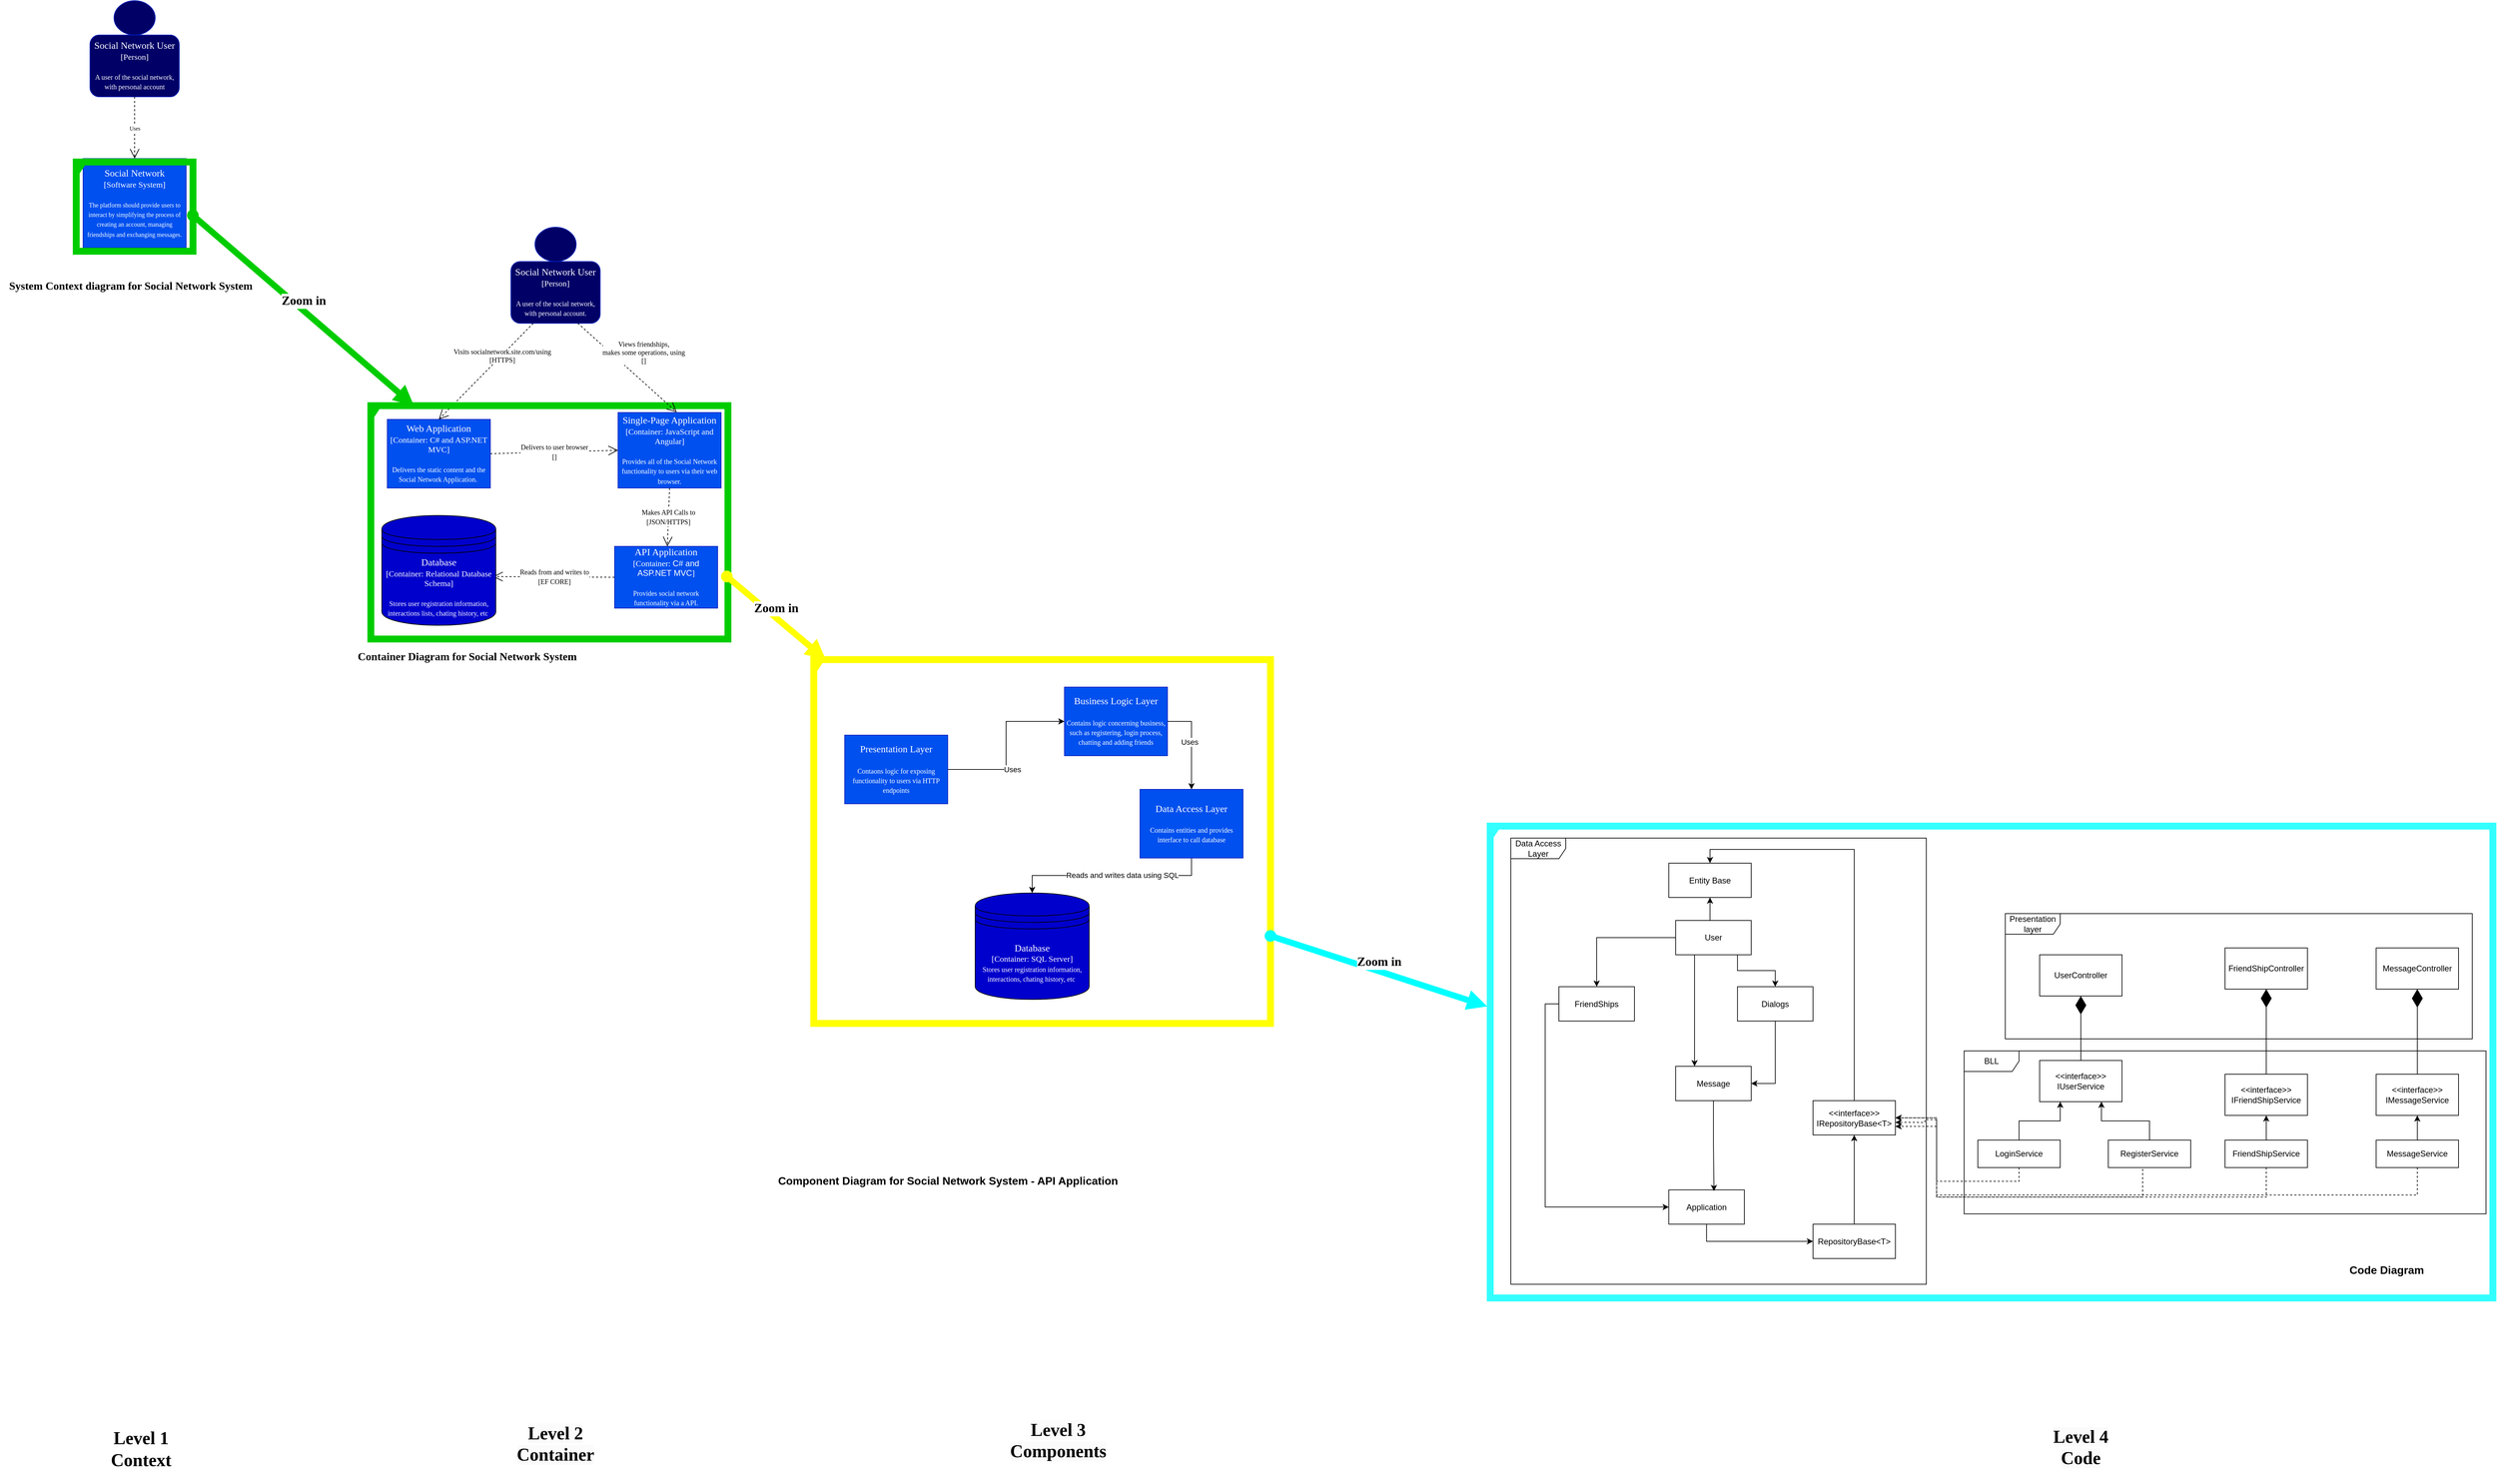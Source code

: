 <mxfile version="22.0.3" type="device">
  <diagram name="Страница — 1" id="PFwNMbAUwVFmRPbhzIcL">
    <mxGraphModel dx="653" dy="877" grid="1" gridSize="10" guides="1" tooltips="1" connect="1" arrows="1" fold="1" page="1" pageScale="1" pageWidth="827" pageHeight="1169" math="0" shadow="0">
      <root>
        <mxCell id="0" />
        <mxCell id="1" parent="0" />
        <mxCell id="BY-3at06x09aHT966IcW-1" value="&lt;font face=&quot;Times New Roman&quot;&gt;&lt;font style=&quot;font-size: 14px;&quot;&gt;Social Network User&lt;/font&gt;&lt;br&gt;&lt;font style=&quot;font-size: 12px;&quot;&gt;[Person]&lt;br&gt;&lt;/font&gt;&lt;/font&gt;&lt;br&gt;&lt;font face=&quot;Verdana&quot; style=&quot;font-size: 10px;&quot;&gt;A user of the social network, with personal account&lt;/font&gt;" style="rounded=1;whiteSpace=wrap;html=1;fillColor=#000066;fontColor=#ffffff;strokeColor=#001DBC;" parent="1" vertex="1">
          <mxGeometry x="1151" y="70" width="130" height="90" as="geometry" />
        </mxCell>
        <mxCell id="BY-3at06x09aHT966IcW-2" value="" style="ellipse;whiteSpace=wrap;html=1;fillColor=#000066;fontColor=#ffffff;strokeColor=#001DBC;" parent="1" vertex="1">
          <mxGeometry x="1186" y="20" width="60" height="50" as="geometry" />
        </mxCell>
        <mxCell id="BY-3at06x09aHT966IcW-5" value="&lt;font face=&quot;Verdana&quot;&gt;&lt;span style=&quot;font-size: 8px;&quot;&gt;Uses&lt;/span&gt;&lt;/font&gt;" style="endArrow=open;endSize=12;dashed=1;html=1;rounded=0;exitX=0.5;exitY=1;exitDx=0;exitDy=0;" parent="1" source="BY-3at06x09aHT966IcW-1" edge="1">
          <mxGeometry width="160" relative="1" as="geometry">
            <mxPoint x="1151" y="190" as="sourcePoint" />
            <mxPoint x="1216" y="250" as="targetPoint" />
          </mxGeometry>
        </mxCell>
        <mxCell id="BY-3at06x09aHT966IcW-6" value="&lt;font style=&quot;&quot; face=&quot;Times New Roman&quot;&gt;&lt;span style=&quot;font-size: 14px;&quot;&gt;Social Network&lt;/span&gt;&lt;br&gt;&lt;font style=&quot;font-size: 12px;&quot;&gt;[Software System]&lt;/font&gt;&lt;/font&gt;&lt;br&gt;&lt;br&gt;&lt;font style=&quot;font-size: 9px;&quot;&gt;&lt;font style=&quot;font-size: 9px;&quot; face=&quot;Verdana&quot;&gt;The platform should provide users to interact by simplifying the process of creating an account, managing friendships and exchanging messages&lt;/font&gt;.&lt;/font&gt;" style="html=1;whiteSpace=wrap;fillColor=#0050ef;fontColor=#ffffff;strokeColor=#001DBC;" parent="1" vertex="1">
          <mxGeometry x="1141" y="250" width="150" height="130" as="geometry" />
        </mxCell>
        <mxCell id="BY-3at06x09aHT966IcW-10" value="&lt;font face=&quot;Times New Roman&quot; style=&quot;font-size: 18px;&quot;&gt;&lt;b&gt;Zoom in&lt;/b&gt;&lt;/font&gt;" style="html=1;verticalAlign=bottom;startArrow=oval;startFill=1;endArrow=block;startSize=8;curved=0;rounded=0;exitX=0.999;exitY=0.598;exitDx=0;exitDy=0;strokeWidth=9;strokeColor=#00CC00;exitPerimeter=0;" parent="1" source="BY-3at06x09aHT966IcW-58" target="BY-3at06x09aHT966IcW-32" edge="1">
          <mxGeometry width="60" relative="1" as="geometry">
            <mxPoint x="1300" y="680" as="sourcePoint" />
            <mxPoint x="1700" y="1090" as="targetPoint" />
          </mxGeometry>
        </mxCell>
        <mxCell id="BY-3at06x09aHT966IcW-11" value="System Context diagram for Social Network System" style="text;html=1;align=center;verticalAlign=middle;resizable=0;points=[];autosize=1;strokeColor=none;fillColor=none;fontStyle=1;fontFamily=Times New Roman;fontSize=16;" parent="1" vertex="1">
          <mxGeometry x="1020" y="420" width="380" height="30" as="geometry" />
        </mxCell>
        <mxCell id="BY-3at06x09aHT966IcW-12" value="Level 1&lt;br style=&quot;font-size: 26px;&quot;&gt;Context" style="text;html=1;align=center;verticalAlign=middle;resizable=0;points=[];autosize=1;strokeColor=none;fillColor=none;fontSize=26;fontStyle=1;fontFamily=Times New Roman;" parent="1" vertex="1">
          <mxGeometry x="1170" y="2090" width="110" height="80" as="geometry" />
        </mxCell>
        <mxCell id="BY-3at06x09aHT966IcW-18" value="&lt;font face=&quot;Times New Roman&quot;&gt;&lt;font style=&quot;font-size: 14px;&quot;&gt;Social Network User&lt;/font&gt;&lt;br&gt;[Person]&lt;br&gt;&lt;/font&gt;&lt;br&gt;&lt;font face=&quot;Verdana&quot; style=&quot;font-size: 10px;&quot;&gt;A user of the social network, with personal account.&lt;/font&gt;" style="rounded=1;whiteSpace=wrap;html=1;fillColor=#000066;fontColor=#ffffff;strokeColor=#001DBC;" parent="1" vertex="1">
          <mxGeometry x="1764" y="400" width="130" height="90" as="geometry" />
        </mxCell>
        <mxCell id="BY-3at06x09aHT966IcW-19" value="" style="ellipse;whiteSpace=wrap;html=1;fillColor=#000066;fontColor=#ffffff;strokeColor=#001DBC;" parent="1" vertex="1">
          <mxGeometry x="1799" y="350" width="60" height="50" as="geometry" />
        </mxCell>
        <mxCell id="BY-3at06x09aHT966IcW-22" value="&lt;font face=&quot;Verdana&quot;&gt;Visits socialnetwork.site.com/using&lt;br&gt;[HTTPS]&lt;br&gt;&lt;/font&gt;" style="endArrow=open;endSize=12;dashed=1;html=1;rounded=0;exitX=0.25;exitY=1;exitDx=0;exitDy=0;entryX=0.5;entryY=0;entryDx=0;entryDy=0;fontSize=10;" parent="1" source="BY-3at06x09aHT966IcW-18" target="BY-3at06x09aHT966IcW-23" edge="1">
          <mxGeometry x="-0.333" width="160" relative="1" as="geometry">
            <mxPoint x="1580" y="460" as="sourcePoint" />
            <mxPoint x="1659" y="640" as="targetPoint" />
            <mxPoint as="offset" />
          </mxGeometry>
        </mxCell>
        <mxCell id="BY-3at06x09aHT966IcW-23" value="&lt;font face=&quot;Times New Roman&quot; style=&quot;&quot;&gt;&lt;font style=&quot;font-size: 14px;&quot;&gt;Web Application&lt;/font&gt;&lt;br&gt;&lt;font style=&quot;font-size: 12px;&quot;&gt;[Container: C# and ASP.NET MVC]&lt;br&gt;&lt;/font&gt;&lt;/font&gt;&lt;font style=&quot;font-size: 11px;&quot;&gt;&lt;br&gt;&lt;/font&gt;&lt;font size=&quot;1&quot; face=&quot;Verdana&quot;&gt;Delivers the static content and the Social Network Application.&amp;nbsp;&lt;/font&gt;" style="html=1;whiteSpace=wrap;fillColor=#0050ef;fontColor=#ffffff;strokeColor=#001DBC;" parent="1" vertex="1">
          <mxGeometry x="1584" y="630" width="150" height="100" as="geometry" />
        </mxCell>
        <mxCell id="BY-3at06x09aHT966IcW-24" value="&lt;font face=&quot;Verdana&quot; style=&quot;font-size: 10px;&quot;&gt;Delivers to user browser&lt;br&gt;[]&lt;br&gt;&lt;/font&gt;" style="endArrow=open;endSize=12;dashed=1;html=1;rounded=0;exitX=1;exitY=0.5;exitDx=0;exitDy=0;entryX=0;entryY=0.5;entryDx=0;entryDy=0;" parent="1" source="BY-3at06x09aHT966IcW-23" target="BY-3at06x09aHT966IcW-25" edge="1">
          <mxGeometry x="0.004" width="160" relative="1" as="geometry">
            <mxPoint x="1470" y="570" as="sourcePoint" />
            <mxPoint x="1500" y="645" as="targetPoint" />
            <mxPoint as="offset" />
          </mxGeometry>
        </mxCell>
        <mxCell id="BY-3at06x09aHT966IcW-25" value="&lt;font face=&quot;Times New Roman&quot; style=&quot;&quot;&gt;&lt;font style=&quot;font-size: 14px;&quot;&gt;Single-Page Application&lt;/font&gt;&lt;br&gt;&lt;font style=&quot;font-size: 12px;&quot;&gt;[Container: JavaScript and Angular]&lt;br&gt;&lt;/font&gt;&lt;/font&gt;&lt;br&gt;&lt;font size=&quot;1&quot; face=&quot;Verdana&quot;&gt;Provides all of the Social Network functionality to users via their web browser.&lt;/font&gt;" style="html=1;whiteSpace=wrap;fillColor=#0050ef;fontColor=#ffffff;strokeColor=#001DBC;" parent="1" vertex="1">
          <mxGeometry x="1920" y="620" width="150" height="110" as="geometry" />
        </mxCell>
        <mxCell id="BY-3at06x09aHT966IcW-26" value="&lt;font face=&quot;Times New Roman&quot;&gt;&lt;font style=&quot;font-size: 14px;&quot;&gt;API Application&lt;/font&gt;&lt;br&gt;&lt;font style=&quot;font-size: 12px;&quot;&gt;[Container:&amp;nbsp;&lt;/font&gt;&lt;/font&gt;C# and ASP.NET MVC&lt;font face=&quot;Times New Roman&quot;&gt;&lt;font style=&quot;font-size: 12px;&quot;&gt;]&lt;br&gt;&lt;/font&gt;&lt;/font&gt;&lt;br&gt;&lt;font face=&quot;Verdana&quot;&gt;&lt;font size=&quot;1&quot; style=&quot;&quot;&gt;Provides social network functionality via a API&lt;/font&gt;&lt;font style=&quot;font-size: 11px;&quot;&gt;.&lt;/font&gt;&lt;/font&gt;" style="html=1;whiteSpace=wrap;fillColor=#0050ef;fontColor=#ffffff;strokeColor=#001DBC;" parent="1" vertex="1">
          <mxGeometry x="1915" y="815" width="150" height="90" as="geometry" />
        </mxCell>
        <mxCell id="BY-3at06x09aHT966IcW-27" value="&lt;font face=&quot;Verdana&quot; style=&quot;font-size: 10px;&quot;&gt;Makes API Calls to&lt;br&gt;[JSON/HTTPS]&lt;br&gt;&lt;/font&gt;" style="endArrow=open;endSize=12;dashed=1;html=1;rounded=0;exitX=0.5;exitY=1;exitDx=0;exitDy=0;" parent="1" source="BY-3at06x09aHT966IcW-25" target="BY-3at06x09aHT966IcW-26" edge="1">
          <mxGeometry width="160" relative="1" as="geometry">
            <mxPoint x="1410" y="790" as="sourcePoint" />
            <mxPoint x="1570" y="790" as="targetPoint" />
          </mxGeometry>
        </mxCell>
        <mxCell id="BY-3at06x09aHT966IcW-29" value="&lt;font face=&quot;Verdana&quot; style=&quot;font-size: 10px;&quot;&gt;Reads from and writes to&lt;br&gt;[EF CORE]&lt;br&gt;&lt;/font&gt;" style="endArrow=open;endSize=12;dashed=1;html=1;rounded=0;exitX=0;exitY=0.5;exitDx=0;exitDy=0;entryX=0.976;entryY=0.556;entryDx=0;entryDy=0;entryPerimeter=0;" parent="1" source="BY-3at06x09aHT966IcW-26" target="BY-3at06x09aHT966IcW-45" edge="1">
          <mxGeometry x="-0.001" width="160" relative="1" as="geometry">
            <mxPoint x="1420" y="770" as="sourcePoint" />
            <mxPoint x="1734" y="860.0" as="targetPoint" />
            <mxPoint as="offset" />
          </mxGeometry>
        </mxCell>
        <mxCell id="BY-3at06x09aHT966IcW-30" value="Container Diagram for Social Network System" style="text;html=1;align=center;verticalAlign=middle;resizable=0;points=[];autosize=1;strokeColor=none;fillColor=none;fontStyle=1;fontFamily=Times New Roman;fontSize=16;" parent="1" vertex="1">
          <mxGeometry x="1530" y="960" width="340" height="30" as="geometry" />
        </mxCell>
        <mxCell id="BY-3at06x09aHT966IcW-31" value="&lt;span style=&quot;color: rgb(0, 0, 0); font-family: &amp;quot;Times New Roman&amp;quot;; font-size: 26px; font-style: normal; font-variant-ligatures: normal; font-variant-caps: normal; font-weight: 700; letter-spacing: normal; orphans: 2; text-indent: 0px; text-transform: none; widows: 2; word-spacing: 0px; -webkit-text-stroke-width: 0px; background-color: rgb(251, 251, 251); text-decoration-thickness: initial; text-decoration-style: initial; text-decoration-color: initial; float: none; display: inline !important;&quot;&gt;Level 2&lt;/span&gt;&lt;br style=&quot;border-color: var(--border-color); color: rgb(0, 0, 0); font-family: &amp;quot;Times New Roman&amp;quot;; font-size: 26px; font-style: normal; font-variant-ligatures: normal; font-variant-caps: normal; font-weight: 700; letter-spacing: normal; orphans: 2; text-indent: 0px; text-transform: none; widows: 2; word-spacing: 0px; -webkit-text-stroke-width: 0px; background-color: rgb(251, 251, 251); text-decoration-thickness: initial; text-decoration-style: initial; text-decoration-color: initial;&quot;&gt;&lt;span style=&quot;color: rgb(0, 0, 0); font-family: &amp;quot;Times New Roman&amp;quot;; font-size: 26px; font-style: normal; font-variant-ligatures: normal; font-variant-caps: normal; font-weight: 700; letter-spacing: normal; orphans: 2; text-indent: 0px; text-transform: none; widows: 2; word-spacing: 0px; -webkit-text-stroke-width: 0px; background-color: rgb(251, 251, 251); text-decoration-thickness: initial; text-decoration-style: initial; text-decoration-color: initial; float: none; display: inline !important;&quot;&gt;Container&lt;/span&gt;" style="text;whiteSpace=wrap;html=1;align=center;" parent="1" vertex="1">
          <mxGeometry x="1769" y="2085" width="120" height="90" as="geometry" />
        </mxCell>
        <mxCell id="BY-3at06x09aHT966IcW-32" value="" style="shape=umlFrame;whiteSpace=wrap;html=1;pointerEvents=0;strokeColor=#00CC00;strokeWidth=10;fillColor=default;width=10;height=15;" parent="1" vertex="1">
          <mxGeometry x="1560" y="610" width="520" height="340" as="geometry" />
        </mxCell>
        <mxCell id="BY-3at06x09aHT966IcW-35" value="&lt;font face=&quot;Times New Roman&quot; style=&quot;font-size: 18px;&quot;&gt;&lt;b&gt;Zoom in&lt;/b&gt;&lt;/font&gt;" style="html=1;verticalAlign=bottom;startArrow=oval;startFill=1;endArrow=block;startSize=8;curved=0;rounded=0;exitX=0.997;exitY=0.732;exitDx=0;exitDy=0;strokeWidth=9;strokeColor=#FFFF00;exitPerimeter=0;" parent="1" source="BY-3at06x09aHT966IcW-32" target="BY-3at06x09aHT966IcW-52" edge="1">
          <mxGeometry width="60" relative="1" as="geometry">
            <mxPoint x="2000" y="1230" as="sourcePoint" />
            <mxPoint x="2400" y="1640" as="targetPoint" />
          </mxGeometry>
        </mxCell>
        <mxCell id="BY-3at06x09aHT966IcW-45" value="&lt;font style=&quot;border-color: var(--border-color); color: rgb(255, 255, 255);&quot; face=&quot;Times New Roman&quot;&gt;&lt;font style=&quot;border-color: var(--border-color); font-size: 14px;&quot;&gt;Database&lt;/font&gt;&lt;br style=&quot;border-color: var(--border-color);&quot;&gt;[Container: Relational Database Schema]&lt;br&gt;&lt;/font&gt;&lt;br style=&quot;border-color: var(--border-color); color: rgb(255, 255, 255);&quot;&gt;&lt;font style=&quot;border-color: var(--border-color); color: rgb(255, 255, 255); font-size: 10px;&quot; face=&quot;Verdana&quot;&gt;Stores user registration information, interactions lists, chating history, etc&amp;nbsp;&lt;/font&gt;" style="shape=datastore;whiteSpace=wrap;html=1;fillColor=#0000CC;" parent="1" vertex="1">
          <mxGeometry x="1576" y="770" width="166" height="160" as="geometry" />
        </mxCell>
        <mxCell id="BY-3at06x09aHT966IcW-46" value="&lt;font style=&quot;border-color: var(--border-color); color: rgb(255, 255, 255);&quot; face=&quot;Times New Roman&quot;&gt;&lt;font style=&quot;border-color: var(--border-color); font-size: 14px;&quot;&gt;Database&lt;/font&gt;&lt;br style=&quot;border-color: var(--border-color);&quot;&gt;[Container: SQL Server]&lt;/font&gt;&lt;br style=&quot;border-color: var(--border-color); color: rgb(255, 255, 255);&quot;&gt;&lt;font style=&quot;border-color: var(--border-color); color: rgb(255, 255, 255); font-size: 10px;&quot; face=&quot;Verdana&quot;&gt;Stores user registration information, interactions, chating history, etc&amp;nbsp;&lt;/font&gt;" style="shape=datastore;whiteSpace=wrap;html=1;fillColor=#0000CC;" parent="1" vertex="1">
          <mxGeometry x="2440" y="1320" width="166" height="155" as="geometry" />
        </mxCell>
        <mxCell id="BY-3at06x09aHT966IcW-52" value="" style="shape=umlFrame;whiteSpace=wrap;html=1;pointerEvents=0;strokeColor=#FFFF00;strokeWidth=10;fillColor=default;width=10;height=15;" parent="1" vertex="1">
          <mxGeometry x="2205" y="980" width="665" height="530" as="geometry" />
        </mxCell>
        <mxCell id="BY-3at06x09aHT966IcW-53" value="&lt;span style=&quot;border-color: var(--border-color); color: rgb(0, 0, 0); font-style: normal; font-variant-ligatures: normal; font-variant-caps: normal; letter-spacing: normal; orphans: 2; text-indent: 0px; text-transform: none; widows: 2; word-spacing: 0px; -webkit-text-stroke-width: 0px; text-decoration-thickness: initial; text-decoration-style: initial; text-decoration-color: initial; font-family: &amp;quot;Times New Roman&amp;quot;; font-size: 26px; font-weight: 700; background-color: rgb(251, 251, 251); float: none; display: inline !important;&quot;&gt;Level 3&lt;/span&gt;&lt;br style=&quot;border-color: var(--border-color); color: rgb(0, 0, 0); font-style: normal; font-variant-ligatures: normal; font-variant-caps: normal; letter-spacing: normal; orphans: 2; text-indent: 0px; text-transform: none; widows: 2; word-spacing: 0px; -webkit-text-stroke-width: 0px; text-decoration-thickness: initial; text-decoration-style: initial; text-decoration-color: initial; font-family: &amp;quot;Times New Roman&amp;quot;; font-size: 26px; font-weight: 700; background-color: rgb(251, 251, 251);&quot;&gt;&lt;span style=&quot;border-color: var(--border-color); color: rgb(0, 0, 0); font-style: normal; font-variant-ligatures: normal; font-variant-caps: normal; letter-spacing: normal; orphans: 2; text-indent: 0px; text-transform: none; widows: 2; word-spacing: 0px; -webkit-text-stroke-width: 0px; text-decoration-thickness: initial; text-decoration-style: initial; text-decoration-color: initial; font-family: &amp;quot;Times New Roman&amp;quot;; font-size: 26px; font-weight: 700; background-color: rgb(251, 251, 251); float: none; display: inline !important;&quot;&gt;Components&lt;/span&gt;" style="text;whiteSpace=wrap;html=1;align=center;" parent="1" vertex="1">
          <mxGeometry x="2486" y="2080" width="150" height="90" as="geometry" />
        </mxCell>
        <mxCell id="BY-3at06x09aHT966IcW-56" value="" style="shape=umlFrame;whiteSpace=wrap;html=1;pointerEvents=0;strokeColor=#33FFFF;strokeWidth=10;fillColor=default;width=10;height=15;" parent="1" vertex="1">
          <mxGeometry x="3190" y="1222.5" width="1460" height="687.5" as="geometry" />
        </mxCell>
        <mxCell id="BY-3at06x09aHT966IcW-57" value="&lt;span style=&quot;border-color: var(--border-color); color: rgb(0, 0, 0); font-style: normal; font-variant-ligatures: normal; font-variant-caps: normal; letter-spacing: normal; orphans: 2; text-indent: 0px; text-transform: none; widows: 2; word-spacing: 0px; -webkit-text-stroke-width: 0px; text-decoration-thickness: initial; text-decoration-style: initial; text-decoration-color: initial; font-family: &amp;quot;Times New Roman&amp;quot;; font-size: 26px; font-weight: 700; background-color: rgb(251, 251, 251); float: none; display: inline !important;&quot;&gt;Level 4&lt;/span&gt;&lt;br style=&quot;border-color: var(--border-color); color: rgb(0, 0, 0); font-style: normal; font-variant-ligatures: normal; font-variant-caps: normal; letter-spacing: normal; orphans: 2; text-indent: 0px; text-transform: none; widows: 2; word-spacing: 0px; -webkit-text-stroke-width: 0px; text-decoration-thickness: initial; text-decoration-style: initial; text-decoration-color: initial; font-family: &amp;quot;Times New Roman&amp;quot;; font-size: 26px; font-weight: 700; background-color: rgb(251, 251, 251);&quot;&gt;&lt;span style=&quot;border-color: var(--border-color); color: rgb(0, 0, 0); font-style: normal; font-variant-ligatures: normal; font-variant-caps: normal; letter-spacing: normal; orphans: 2; text-indent: 0px; text-transform: none; widows: 2; word-spacing: 0px; -webkit-text-stroke-width: 0px; text-decoration-thickness: initial; text-decoration-style: initial; text-decoration-color: initial; font-family: &amp;quot;Times New Roman&amp;quot;; font-size: 26px; font-weight: 700; background-color: rgb(251, 251, 251); float: none; display: inline !important;&quot;&gt;Code&lt;/span&gt;" style="text;whiteSpace=wrap;html=1;align=center;" parent="1" vertex="1">
          <mxGeometry x="3975" y="2090" width="150" height="90" as="geometry" />
        </mxCell>
        <mxCell id="BY-3at06x09aHT966IcW-58" value="" style="shape=umlFrame;whiteSpace=wrap;html=1;pointerEvents=0;strokeColor=#00CC00;strokeWidth=10;fillColor=default;width=10;height=15;" parent="1" vertex="1">
          <mxGeometry x="1131" y="255" width="170" height="130" as="geometry" />
        </mxCell>
        <mxCell id="BY-3at06x09aHT966IcW-59" value="Component Diagram for Social Network System - API Application" style="text;html=1;align=center;verticalAlign=middle;resizable=0;points=[];autosize=1;strokeColor=none;fillColor=none;fontStyle=1;fontSize=16;" parent="1" vertex="1">
          <mxGeometry x="2140" y="1724" width="520" height="30" as="geometry" />
        </mxCell>
        <mxCell id="XlqtxUfu8w-gP25Wh8O6-4" value="&lt;font face=&quot;Verdana&quot;&gt;Views friendships, &lt;br&gt;makes some operations, using&lt;br&gt;[]&lt;br&gt;&lt;/font&gt;" style="endArrow=open;endSize=12;dashed=1;html=1;rounded=0;exitX=0.75;exitY=1;exitDx=0;exitDy=0;entryX=0.569;entryY=-0.005;entryDx=0;entryDy=0;fontSize=10;entryPerimeter=0;" parent="1" source="BY-3at06x09aHT966IcW-18" target="BY-3at06x09aHT966IcW-25" edge="1">
          <mxGeometry x="0.02" y="33" width="160" relative="1" as="geometry">
            <mxPoint x="1815" y="500" as="sourcePoint" />
            <mxPoint x="1669" y="640" as="targetPoint" />
            <mxPoint y="1" as="offset" />
          </mxGeometry>
        </mxCell>
        <mxCell id="XlqtxUfu8w-gP25Wh8O6-8" value="UserController" style="rounded=0;whiteSpace=wrap;html=1;" parent="1" vertex="1">
          <mxGeometry x="3990" y="1410" width="120" height="60" as="geometry" />
        </mxCell>
        <mxCell id="XlqtxUfu8w-gP25Wh8O6-10" value="FriendShipController" style="rounded=0;whiteSpace=wrap;html=1;" parent="1" vertex="1">
          <mxGeometry x="4260" y="1400" width="120" height="60" as="geometry" />
        </mxCell>
        <mxCell id="XlqtxUfu8w-gP25Wh8O6-11" value="MessageController" style="rounded=0;whiteSpace=wrap;html=1;" parent="1" vertex="1">
          <mxGeometry x="4480" y="1400" width="120" height="60" as="geometry" />
        </mxCell>
        <mxCell id="XlqtxUfu8w-gP25Wh8O6-13" value="" style="endArrow=diamondThin;endFill=1;endSize=24;html=1;rounded=0;entryX=0.5;entryY=1;entryDx=0;entryDy=0;exitX=0.5;exitY=0;exitDx=0;exitDy=0;" parent="1" source="XlqtxUfu8w-gP25Wh8O6-14" target="XlqtxUfu8w-gP25Wh8O6-8" edge="1">
          <mxGeometry width="160" relative="1" as="geometry">
            <mxPoint x="3878" y="1460" as="sourcePoint" />
            <mxPoint x="4088" y="1474.867" as="targetPoint" />
          </mxGeometry>
        </mxCell>
        <mxCell id="XlqtxUfu8w-gP25Wh8O6-14" value="&amp;lt;&amp;lt;interface&amp;gt;&amp;gt;&lt;br&gt;IUserService" style="rounded=0;whiteSpace=wrap;html=1;" parent="1" vertex="1">
          <mxGeometry x="3990" y="1564" width="120" height="60" as="geometry" />
        </mxCell>
        <mxCell id="XlqtxUfu8w-gP25Wh8O6-26" style="edgeStyle=orthogonalEdgeStyle;rounded=0;orthogonalLoop=1;jettySize=auto;html=1;exitX=0.5;exitY=0;exitDx=0;exitDy=0;entryX=0.25;entryY=1;entryDx=0;entryDy=0;" parent="1" source="XlqtxUfu8w-gP25Wh8O6-15" target="XlqtxUfu8w-gP25Wh8O6-14" edge="1">
          <mxGeometry relative="1" as="geometry" />
        </mxCell>
        <mxCell id="fb62TcCgNwMtaNHPfWte-15" style="edgeStyle=orthogonalEdgeStyle;rounded=0;orthogonalLoop=1;jettySize=auto;html=1;exitX=0.5;exitY=1;exitDx=0;exitDy=0;entryX=1;entryY=0.5;entryDx=0;entryDy=0;dashed=1;" parent="1" source="XlqtxUfu8w-gP25Wh8O6-15" target="XlqtxUfu8w-gP25Wh8O6-61" edge="1">
          <mxGeometry relative="1" as="geometry" />
        </mxCell>
        <mxCell id="XlqtxUfu8w-gP25Wh8O6-15" value="LoginService" style="rounded=0;whiteSpace=wrap;html=1;" parent="1" vertex="1">
          <mxGeometry x="3900" y="1680" width="120" height="40" as="geometry" />
        </mxCell>
        <mxCell id="XlqtxUfu8w-gP25Wh8O6-27" style="edgeStyle=orthogonalEdgeStyle;rounded=0;orthogonalLoop=1;jettySize=auto;html=1;exitX=0.5;exitY=0;exitDx=0;exitDy=0;entryX=0.75;entryY=1;entryDx=0;entryDy=0;" parent="1" source="XlqtxUfu8w-gP25Wh8O6-21" target="XlqtxUfu8w-gP25Wh8O6-14" edge="1">
          <mxGeometry relative="1" as="geometry" />
        </mxCell>
        <mxCell id="fb62TcCgNwMtaNHPfWte-16" style="edgeStyle=orthogonalEdgeStyle;rounded=0;orthogonalLoop=1;jettySize=auto;html=1;exitX=0.5;exitY=1;exitDx=0;exitDy=0;entryX=1;entryY=0.5;entryDx=0;entryDy=0;dashed=1;" parent="1" source="XlqtxUfu8w-gP25Wh8O6-21" target="XlqtxUfu8w-gP25Wh8O6-61" edge="1">
          <mxGeometry relative="1" as="geometry">
            <Array as="points">
              <mxPoint x="4140" y="1720" />
              <mxPoint x="4140" y="1763" />
              <mxPoint x="3840" y="1763" />
              <mxPoint x="3840" y="1648" />
            </Array>
          </mxGeometry>
        </mxCell>
        <mxCell id="XlqtxUfu8w-gP25Wh8O6-21" value="RegisterService" style="rounded=0;whiteSpace=wrap;html=1;" parent="1" vertex="1">
          <mxGeometry x="4090" y="1680" width="120" height="40" as="geometry" />
        </mxCell>
        <mxCell id="XlqtxUfu8w-gP25Wh8O6-39" value="&amp;lt;&amp;lt;interface&amp;gt;&amp;gt;&lt;br&gt;IFriendShipService" style="rounded=0;whiteSpace=wrap;html=1;" parent="1" vertex="1">
          <mxGeometry x="4260" y="1584" width="120" height="60" as="geometry" />
        </mxCell>
        <mxCell id="XlqtxUfu8w-gP25Wh8O6-40" value="" style="endArrow=diamondThin;endFill=1;endSize=24;html=1;rounded=0;entryX=0.5;entryY=1;entryDx=0;entryDy=0;exitX=0.5;exitY=0;exitDx=0;exitDy=0;" parent="1" source="XlqtxUfu8w-gP25Wh8O6-39" target="XlqtxUfu8w-gP25Wh8O6-10" edge="1">
          <mxGeometry width="160" relative="1" as="geometry">
            <mxPoint x="4330" y="1594" as="sourcePoint" />
            <mxPoint x="4330" y="1470" as="targetPoint" />
          </mxGeometry>
        </mxCell>
        <mxCell id="XlqtxUfu8w-gP25Wh8O6-46" style="edgeStyle=orthogonalEdgeStyle;rounded=0;orthogonalLoop=1;jettySize=auto;html=1;exitX=0.5;exitY=0;exitDx=0;exitDy=0;entryX=0.5;entryY=1;entryDx=0;entryDy=0;" parent="1" source="XlqtxUfu8w-gP25Wh8O6-41" target="XlqtxUfu8w-gP25Wh8O6-39" edge="1">
          <mxGeometry relative="1" as="geometry" />
        </mxCell>
        <mxCell id="fb62TcCgNwMtaNHPfWte-17" style="edgeStyle=orthogonalEdgeStyle;rounded=0;orthogonalLoop=1;jettySize=auto;html=1;exitX=0.5;exitY=1;exitDx=0;exitDy=0;entryX=0.999;entryY=0.633;entryDx=0;entryDy=0;dashed=1;entryPerimeter=0;" parent="1" source="XlqtxUfu8w-gP25Wh8O6-41" target="XlqtxUfu8w-gP25Wh8O6-61" edge="1">
          <mxGeometry relative="1" as="geometry">
            <Array as="points">
              <mxPoint x="4320" y="1763" />
              <mxPoint x="3840" y="1763" />
              <mxPoint x="3840" y="1650" />
              <mxPoint x="3823" y="1650" />
              <mxPoint x="3823" y="1654" />
            </Array>
          </mxGeometry>
        </mxCell>
        <mxCell id="XlqtxUfu8w-gP25Wh8O6-41" value="FriendShipService" style="rounded=0;whiteSpace=wrap;html=1;" parent="1" vertex="1">
          <mxGeometry x="4260" y="1680" width="120" height="40" as="geometry" />
        </mxCell>
        <mxCell id="XlqtxUfu8w-gP25Wh8O6-47" value="" style="endArrow=diamondThin;endFill=1;endSize=24;html=1;rounded=0;entryX=0.5;entryY=1;entryDx=0;entryDy=0;exitX=0.5;exitY=0;exitDx=0;exitDy=0;exitPerimeter=0;" parent="1" source="XlqtxUfu8w-gP25Wh8O6-48" target="XlqtxUfu8w-gP25Wh8O6-11" edge="1">
          <mxGeometry width="160" relative="1" as="geometry">
            <mxPoint x="4539.29" y="1594" as="sourcePoint" />
            <mxPoint x="4539.29" y="1470" as="targetPoint" />
          </mxGeometry>
        </mxCell>
        <mxCell id="XlqtxUfu8w-gP25Wh8O6-48" value="&amp;lt;&amp;lt;interface&amp;gt;&amp;gt;&lt;br&gt;IMessageService" style="rounded=0;whiteSpace=wrap;html=1;" parent="1" vertex="1">
          <mxGeometry x="4480" y="1584" width="120" height="60" as="geometry" />
        </mxCell>
        <mxCell id="XlqtxUfu8w-gP25Wh8O6-50" style="edgeStyle=orthogonalEdgeStyle;rounded=0;orthogonalLoop=1;jettySize=auto;html=1;exitX=0.5;exitY=0;exitDx=0;exitDy=0;entryX=0.5;entryY=1;entryDx=0;entryDy=0;" parent="1" source="XlqtxUfu8w-gP25Wh8O6-49" target="XlqtxUfu8w-gP25Wh8O6-48" edge="1">
          <mxGeometry relative="1" as="geometry" />
        </mxCell>
        <mxCell id="fb62TcCgNwMtaNHPfWte-18" style="edgeStyle=orthogonalEdgeStyle;rounded=0;orthogonalLoop=1;jettySize=auto;html=1;exitX=0.5;exitY=1;exitDx=0;exitDy=0;entryX=1;entryY=0.5;entryDx=0;entryDy=0;dashed=1;" parent="1" source="XlqtxUfu8w-gP25Wh8O6-49" edge="1">
          <mxGeometry relative="1" as="geometry">
            <mxPoint x="4765" y="1755" as="sourcePoint" />
            <mxPoint x="3780" y="1660" as="targetPoint" />
            <Array as="points">
              <mxPoint x="4540" y="1760" />
              <mxPoint x="3840" y="1760" />
              <mxPoint x="3840" y="1660" />
            </Array>
          </mxGeometry>
        </mxCell>
        <mxCell id="XlqtxUfu8w-gP25Wh8O6-49" value="MessageService" style="rounded=0;whiteSpace=wrap;html=1;" parent="1" vertex="1">
          <mxGeometry x="4480" y="1680" width="120" height="40" as="geometry" />
        </mxCell>
        <mxCell id="XlqtxUfu8w-gP25Wh8O6-58" value="BLL" style="shape=umlFrame;whiteSpace=wrap;html=1;pointerEvents=0;width=80;height=30;" parent="1" vertex="1">
          <mxGeometry x="3880" y="1550" width="760" height="237.5" as="geometry" />
        </mxCell>
        <mxCell id="XlqtxUfu8w-gP25Wh8O6-71" style="edgeStyle=orthogonalEdgeStyle;rounded=0;orthogonalLoop=1;jettySize=auto;html=1;exitX=0.5;exitY=1;exitDx=0;exitDy=0;entryX=0;entryY=0.5;entryDx=0;entryDy=0;" parent="1" source="XlqtxUfu8w-gP25Wh8O6-59" target="XlqtxUfu8w-gP25Wh8O6-60" edge="1">
          <mxGeometry relative="1" as="geometry" />
        </mxCell>
        <mxCell id="XlqtxUfu8w-gP25Wh8O6-59" value="Application" style="html=1;whiteSpace=wrap;" parent="1" vertex="1">
          <mxGeometry x="3450" y="1752.5" width="110" height="50" as="geometry" />
        </mxCell>
        <mxCell id="XlqtxUfu8w-gP25Wh8O6-62" style="edgeStyle=orthogonalEdgeStyle;rounded=0;orthogonalLoop=1;jettySize=auto;html=1;exitX=0.5;exitY=0;exitDx=0;exitDy=0;entryX=0.5;entryY=1;entryDx=0;entryDy=0;" parent="1" source="XlqtxUfu8w-gP25Wh8O6-60" target="XlqtxUfu8w-gP25Wh8O6-61" edge="1">
          <mxGeometry relative="1" as="geometry" />
        </mxCell>
        <mxCell id="XlqtxUfu8w-gP25Wh8O6-60" value="RepositoryBase&amp;lt;T&amp;gt;" style="html=1;whiteSpace=wrap;" parent="1" vertex="1">
          <mxGeometry x="3660" y="1802.5" width="120" height="50" as="geometry" />
        </mxCell>
        <mxCell id="XlqtxUfu8w-gP25Wh8O6-69" style="edgeStyle=orthogonalEdgeStyle;rounded=0;orthogonalLoop=1;jettySize=auto;html=1;exitX=0.5;exitY=0;exitDx=0;exitDy=0;entryX=0.5;entryY=0;entryDx=0;entryDy=0;" parent="1" source="XlqtxUfu8w-gP25Wh8O6-61" target="XlqtxUfu8w-gP25Wh8O6-70" edge="1">
          <mxGeometry relative="1" as="geometry">
            <mxPoint x="3689.647" y="1452.5" as="targetPoint" />
          </mxGeometry>
        </mxCell>
        <mxCell id="XlqtxUfu8w-gP25Wh8O6-61" value="&amp;lt;&amp;lt;interface&amp;gt;&amp;gt;&lt;br&gt;IRepositoryBase&amp;lt;T&amp;gt;" style="html=1;whiteSpace=wrap;" parent="1" vertex="1">
          <mxGeometry x="3660" y="1622.5" width="120" height="50" as="geometry" />
        </mxCell>
        <mxCell id="XlqtxUfu8w-gP25Wh8O6-70" value="Entity Base" style="html=1;whiteSpace=wrap;" parent="1" vertex="1">
          <mxGeometry x="3450" y="1276.5" width="120" height="50" as="geometry" />
        </mxCell>
        <mxCell id="XlqtxUfu8w-gP25Wh8O6-76" style="edgeStyle=orthogonalEdgeStyle;rounded=0;orthogonalLoop=1;jettySize=auto;html=1;exitX=0.5;exitY=0;exitDx=0;exitDy=0;entryX=0.5;entryY=1;entryDx=0;entryDy=0;" parent="1" source="XlqtxUfu8w-gP25Wh8O6-72" target="XlqtxUfu8w-gP25Wh8O6-70" edge="1">
          <mxGeometry relative="1" as="geometry" />
        </mxCell>
        <mxCell id="fb62TcCgNwMtaNHPfWte-19" style="edgeStyle=orthogonalEdgeStyle;rounded=0;orthogonalLoop=1;jettySize=auto;html=1;exitX=0.25;exitY=1;exitDx=0;exitDy=0;entryX=0.25;entryY=0;entryDx=0;entryDy=0;" parent="1" source="XlqtxUfu8w-gP25Wh8O6-72" target="XlqtxUfu8w-gP25Wh8O6-78" edge="1">
          <mxGeometry relative="1" as="geometry" />
        </mxCell>
        <mxCell id="XlqtxUfu8w-gP25Wh8O6-72" value="User" style="html=1;whiteSpace=wrap;" parent="1" vertex="1">
          <mxGeometry x="3460" y="1360" width="110" height="50" as="geometry" />
        </mxCell>
        <mxCell id="XlqtxUfu8w-gP25Wh8O6-91" style="edgeStyle=orthogonalEdgeStyle;rounded=0;orthogonalLoop=1;jettySize=auto;html=1;exitX=0;exitY=0.5;exitDx=0;exitDy=0;entryX=0;entryY=0.5;entryDx=0;entryDy=0;" parent="1" source="XlqtxUfu8w-gP25Wh8O6-73" target="XlqtxUfu8w-gP25Wh8O6-59" edge="1">
          <mxGeometry relative="1" as="geometry" />
        </mxCell>
        <mxCell id="XlqtxUfu8w-gP25Wh8O6-73" value="FriendShips" style="html=1;whiteSpace=wrap;" parent="1" vertex="1">
          <mxGeometry x="3290" y="1456.5" width="110" height="50" as="geometry" />
        </mxCell>
        <mxCell id="XlqtxUfu8w-gP25Wh8O6-77" style="edgeStyle=orthogonalEdgeStyle;rounded=0;orthogonalLoop=1;jettySize=auto;html=1;exitX=0.5;exitY=1;exitDx=0;exitDy=0;entryX=0.5;entryY=0;entryDx=0;entryDy=0;" parent="1" source="XlqtxUfu8w-gP25Wh8O6-72" target="XlqtxUfu8w-gP25Wh8O6-74" edge="1">
          <mxGeometry relative="1" as="geometry">
            <Array as="points">
              <mxPoint x="3550" y="1410" />
              <mxPoint x="3550" y="1433" />
              <mxPoint x="3605" y="1433" />
            </Array>
          </mxGeometry>
        </mxCell>
        <mxCell id="XlqtxUfu8w-gP25Wh8O6-79" style="edgeStyle=orthogonalEdgeStyle;rounded=0;orthogonalLoop=1;jettySize=auto;html=1;entryX=0.5;entryY=0;entryDx=0;entryDy=0;exitX=0;exitY=0.5;exitDx=0;exitDy=0;" parent="1" source="XlqtxUfu8w-gP25Wh8O6-72" target="XlqtxUfu8w-gP25Wh8O6-73" edge="1">
          <mxGeometry relative="1" as="geometry">
            <mxPoint x="3492.571" y="1310" as="sourcePoint" />
            <mxPoint x="3320" y="1510" as="targetPoint" />
          </mxGeometry>
        </mxCell>
        <mxCell id="XlqtxUfu8w-gP25Wh8O6-80" style="edgeStyle=orthogonalEdgeStyle;rounded=0;orthogonalLoop=1;jettySize=auto;html=1;exitX=0.5;exitY=1;exitDx=0;exitDy=0;entryX=1;entryY=0.5;entryDx=0;entryDy=0;" parent="1" source="XlqtxUfu8w-gP25Wh8O6-74" target="XlqtxUfu8w-gP25Wh8O6-78" edge="1">
          <mxGeometry relative="1" as="geometry">
            <mxPoint x="3570" y="1411.5" as="targetPoint" />
            <Array as="points" />
          </mxGeometry>
        </mxCell>
        <mxCell id="XlqtxUfu8w-gP25Wh8O6-74" value="Dialogs" style="html=1;whiteSpace=wrap;" parent="1" vertex="1">
          <mxGeometry x="3550" y="1456.5" width="110" height="50" as="geometry" />
        </mxCell>
        <mxCell id="XlqtxUfu8w-gP25Wh8O6-78" value="Message" style="html=1;whiteSpace=wrap;" parent="1" vertex="1">
          <mxGeometry x="3460" y="1572.5" width="110" height="50" as="geometry" />
        </mxCell>
        <mxCell id="XlqtxUfu8w-gP25Wh8O6-84" style="edgeStyle=orthogonalEdgeStyle;rounded=0;orthogonalLoop=1;jettySize=auto;html=1;exitX=0.5;exitY=1;exitDx=0;exitDy=0;entryX=0.598;entryY=0.035;entryDx=0;entryDy=0;entryPerimeter=0;" parent="1" source="XlqtxUfu8w-gP25Wh8O6-78" target="XlqtxUfu8w-gP25Wh8O6-59" edge="1">
          <mxGeometry relative="1" as="geometry">
            <Array as="points" />
          </mxGeometry>
        </mxCell>
        <mxCell id="XlqtxUfu8w-gP25Wh8O6-86" value="Data Access Layer" style="shape=umlFrame;whiteSpace=wrap;html=1;pointerEvents=0;width=80;height=30;" parent="1" vertex="1">
          <mxGeometry x="3220" y="1240" width="605" height="650" as="geometry" />
        </mxCell>
        <mxCell id="XlqtxUfu8w-gP25Wh8O6-93" value="&lt;font face=&quot;Times New Roman&quot; style=&quot;font-size: 18px;&quot;&gt;&lt;b&gt;Zoom in&lt;/b&gt;&lt;/font&gt;" style="html=1;verticalAlign=bottom;startArrow=oval;startFill=1;endArrow=block;startSize=8;curved=0;rounded=0;exitX=1;exitY=0.5;exitDx=0;exitDy=0;strokeWidth=9;strokeColor=#00FFFF;entryX=-0.003;entryY=0.382;entryDx=0;entryDy=0;entryPerimeter=0;" parent="1" target="BY-3at06x09aHT966IcW-56" edge="1">
          <mxGeometry width="60" relative="1" as="geometry">
            <mxPoint x="2870" y="1382.5" as="sourcePoint" />
            <mxPoint x="3168" y="1682.5" as="targetPoint" />
          </mxGeometry>
        </mxCell>
        <mxCell id="XlqtxUfu8w-gP25Wh8O6-94" value="Code Diagram" style="text;html=1;align=center;verticalAlign=middle;resizable=0;points=[];autosize=1;strokeColor=none;fillColor=none;fontStyle=1;fontSize=16;" parent="1" vertex="1">
          <mxGeometry x="4430" y="1853.5" width="130" height="30" as="geometry" />
        </mxCell>
        <mxCell id="fb62TcCgNwMtaNHPfWte-5" style="edgeStyle=orthogonalEdgeStyle;rounded=0;orthogonalLoop=1;jettySize=auto;html=1;exitX=1;exitY=0.5;exitDx=0;exitDy=0;entryX=0;entryY=0.5;entryDx=0;entryDy=0;" parent="1" source="fb62TcCgNwMtaNHPfWte-4" target="fb62TcCgNwMtaNHPfWte-6" edge="1">
          <mxGeometry relative="1" as="geometry">
            <mxPoint x="2610" y="1071.5" as="targetPoint" />
            <mxPoint x="2390" y="1061.5" as="sourcePoint" />
          </mxGeometry>
        </mxCell>
        <mxCell id="fb62TcCgNwMtaNHPfWte-7" value="Uses" style="edgeLabel;html=1;align=center;verticalAlign=middle;resizable=0;points=[];" parent="fb62TcCgNwMtaNHPfWte-5" vertex="1" connectable="0">
          <mxGeometry x="-0.326" y="-3" relative="1" as="geometry">
            <mxPoint x="13" y="-3" as="offset" />
          </mxGeometry>
        </mxCell>
        <mxCell id="fb62TcCgNwMtaNHPfWte-4" value="&lt;font face=&quot;Times New Roman&quot; style=&quot;&quot;&gt;&lt;font style=&quot;&quot;&gt;&lt;span style=&quot;font-size: 14px;&quot;&gt;Presentation Layer&lt;/span&gt;&lt;br&gt;&lt;/font&gt;&lt;/font&gt;&lt;font style=&quot;font-size: 11px;&quot;&gt;&lt;br&gt;&lt;/font&gt;&lt;font size=&quot;1&quot; face=&quot;Verdana&quot;&gt;Contaons logic for exposing functionality to users via HTTP endpoints&lt;/font&gt;" style="html=1;whiteSpace=wrap;fillColor=#0050ef;fontColor=#ffffff;strokeColor=#001DBC;" parent="1" vertex="1">
          <mxGeometry x="2250" y="1090" width="150" height="100" as="geometry" />
        </mxCell>
        <mxCell id="fb62TcCgNwMtaNHPfWte-8" style="edgeStyle=orthogonalEdgeStyle;rounded=0;orthogonalLoop=1;jettySize=auto;html=1;exitX=1;exitY=0.5;exitDx=0;exitDy=0;entryX=0.5;entryY=0;entryDx=0;entryDy=0;" parent="1" source="fb62TcCgNwMtaNHPfWte-6" target="fb62TcCgNwMtaNHPfWte-9" edge="1">
          <mxGeometry relative="1" as="geometry">
            <mxPoint x="1644.941" y="1520" as="targetPoint" />
          </mxGeometry>
        </mxCell>
        <mxCell id="fb62TcCgNwMtaNHPfWte-10" value="Uses" style="edgeLabel;html=1;align=center;verticalAlign=middle;resizable=0;points=[];" parent="fb62TcCgNwMtaNHPfWte-8" vertex="1" connectable="0">
          <mxGeometry x="-0.045" y="-3" relative="1" as="geometry">
            <mxPoint y="1" as="offset" />
          </mxGeometry>
        </mxCell>
        <mxCell id="fb62TcCgNwMtaNHPfWte-6" value="&lt;font face=&quot;Times New Roman&quot; style=&quot;&quot;&gt;&lt;font style=&quot;&quot;&gt;&lt;span style=&quot;font-size: 14px;&quot;&gt;Business Logic Layer&lt;/span&gt;&lt;br&gt;&lt;/font&gt;&lt;/font&gt;&lt;font style=&quot;font-size: 11px;&quot;&gt;&lt;br&gt;&lt;/font&gt;&lt;font size=&quot;1&quot; face=&quot;Verdana&quot;&gt;Contains logic concerning business, such as registering, login process, chatting and adding friends&lt;/font&gt;" style="html=1;whiteSpace=wrap;fillColor=#0050ef;fontColor=#ffffff;strokeColor=#001DBC;" parent="1" vertex="1">
          <mxGeometry x="2570" y="1020" width="150" height="100" as="geometry" />
        </mxCell>
        <mxCell id="fb62TcCgNwMtaNHPfWte-11" style="edgeStyle=orthogonalEdgeStyle;rounded=0;orthogonalLoop=1;jettySize=auto;html=1;exitX=0.5;exitY=1;exitDx=0;exitDy=0;entryX=0.5;entryY=0;entryDx=0;entryDy=0;" parent="1" source="fb62TcCgNwMtaNHPfWte-9" target="BY-3at06x09aHT966IcW-46" edge="1">
          <mxGeometry relative="1" as="geometry">
            <mxPoint x="1644.941" y="1700" as="targetPoint" />
          </mxGeometry>
        </mxCell>
        <mxCell id="fb62TcCgNwMtaNHPfWte-13" value="Reads and writes data using SQL" style="edgeLabel;html=1;align=center;verticalAlign=middle;resizable=0;points=[];" parent="fb62TcCgNwMtaNHPfWte-11" vertex="1" connectable="0">
          <mxGeometry x="-0.103" y="-1" relative="1" as="geometry">
            <mxPoint as="offset" />
          </mxGeometry>
        </mxCell>
        <mxCell id="fb62TcCgNwMtaNHPfWte-9" value="&lt;font face=&quot;Times New Roman&quot; style=&quot;&quot;&gt;&lt;font style=&quot;&quot;&gt;&lt;span style=&quot;font-size: 14px;&quot;&gt;Data Access Layer&lt;/span&gt;&lt;br&gt;&lt;/font&gt;&lt;/font&gt;&lt;font style=&quot;font-size: 11px;&quot;&gt;&lt;br&gt;&lt;/font&gt;&lt;font size=&quot;1&quot; face=&quot;Verdana&quot;&gt;Contains entities and provides interface to call database&lt;/font&gt;" style="html=1;whiteSpace=wrap;fillColor=#0050ef;fontColor=#ffffff;strokeColor=#001DBC;" parent="1" vertex="1">
          <mxGeometry x="2680" y="1169" width="150" height="100" as="geometry" />
        </mxCell>
        <mxCell id="nSQgn-0pH9K7IpQDkio4-1" value="Presentation layer" style="shape=umlFrame;whiteSpace=wrap;html=1;pointerEvents=0;width=80;height=30;" vertex="1" parent="1">
          <mxGeometry x="3940" y="1350" width="680" height="182.5" as="geometry" />
        </mxCell>
      </root>
    </mxGraphModel>
  </diagram>
</mxfile>
